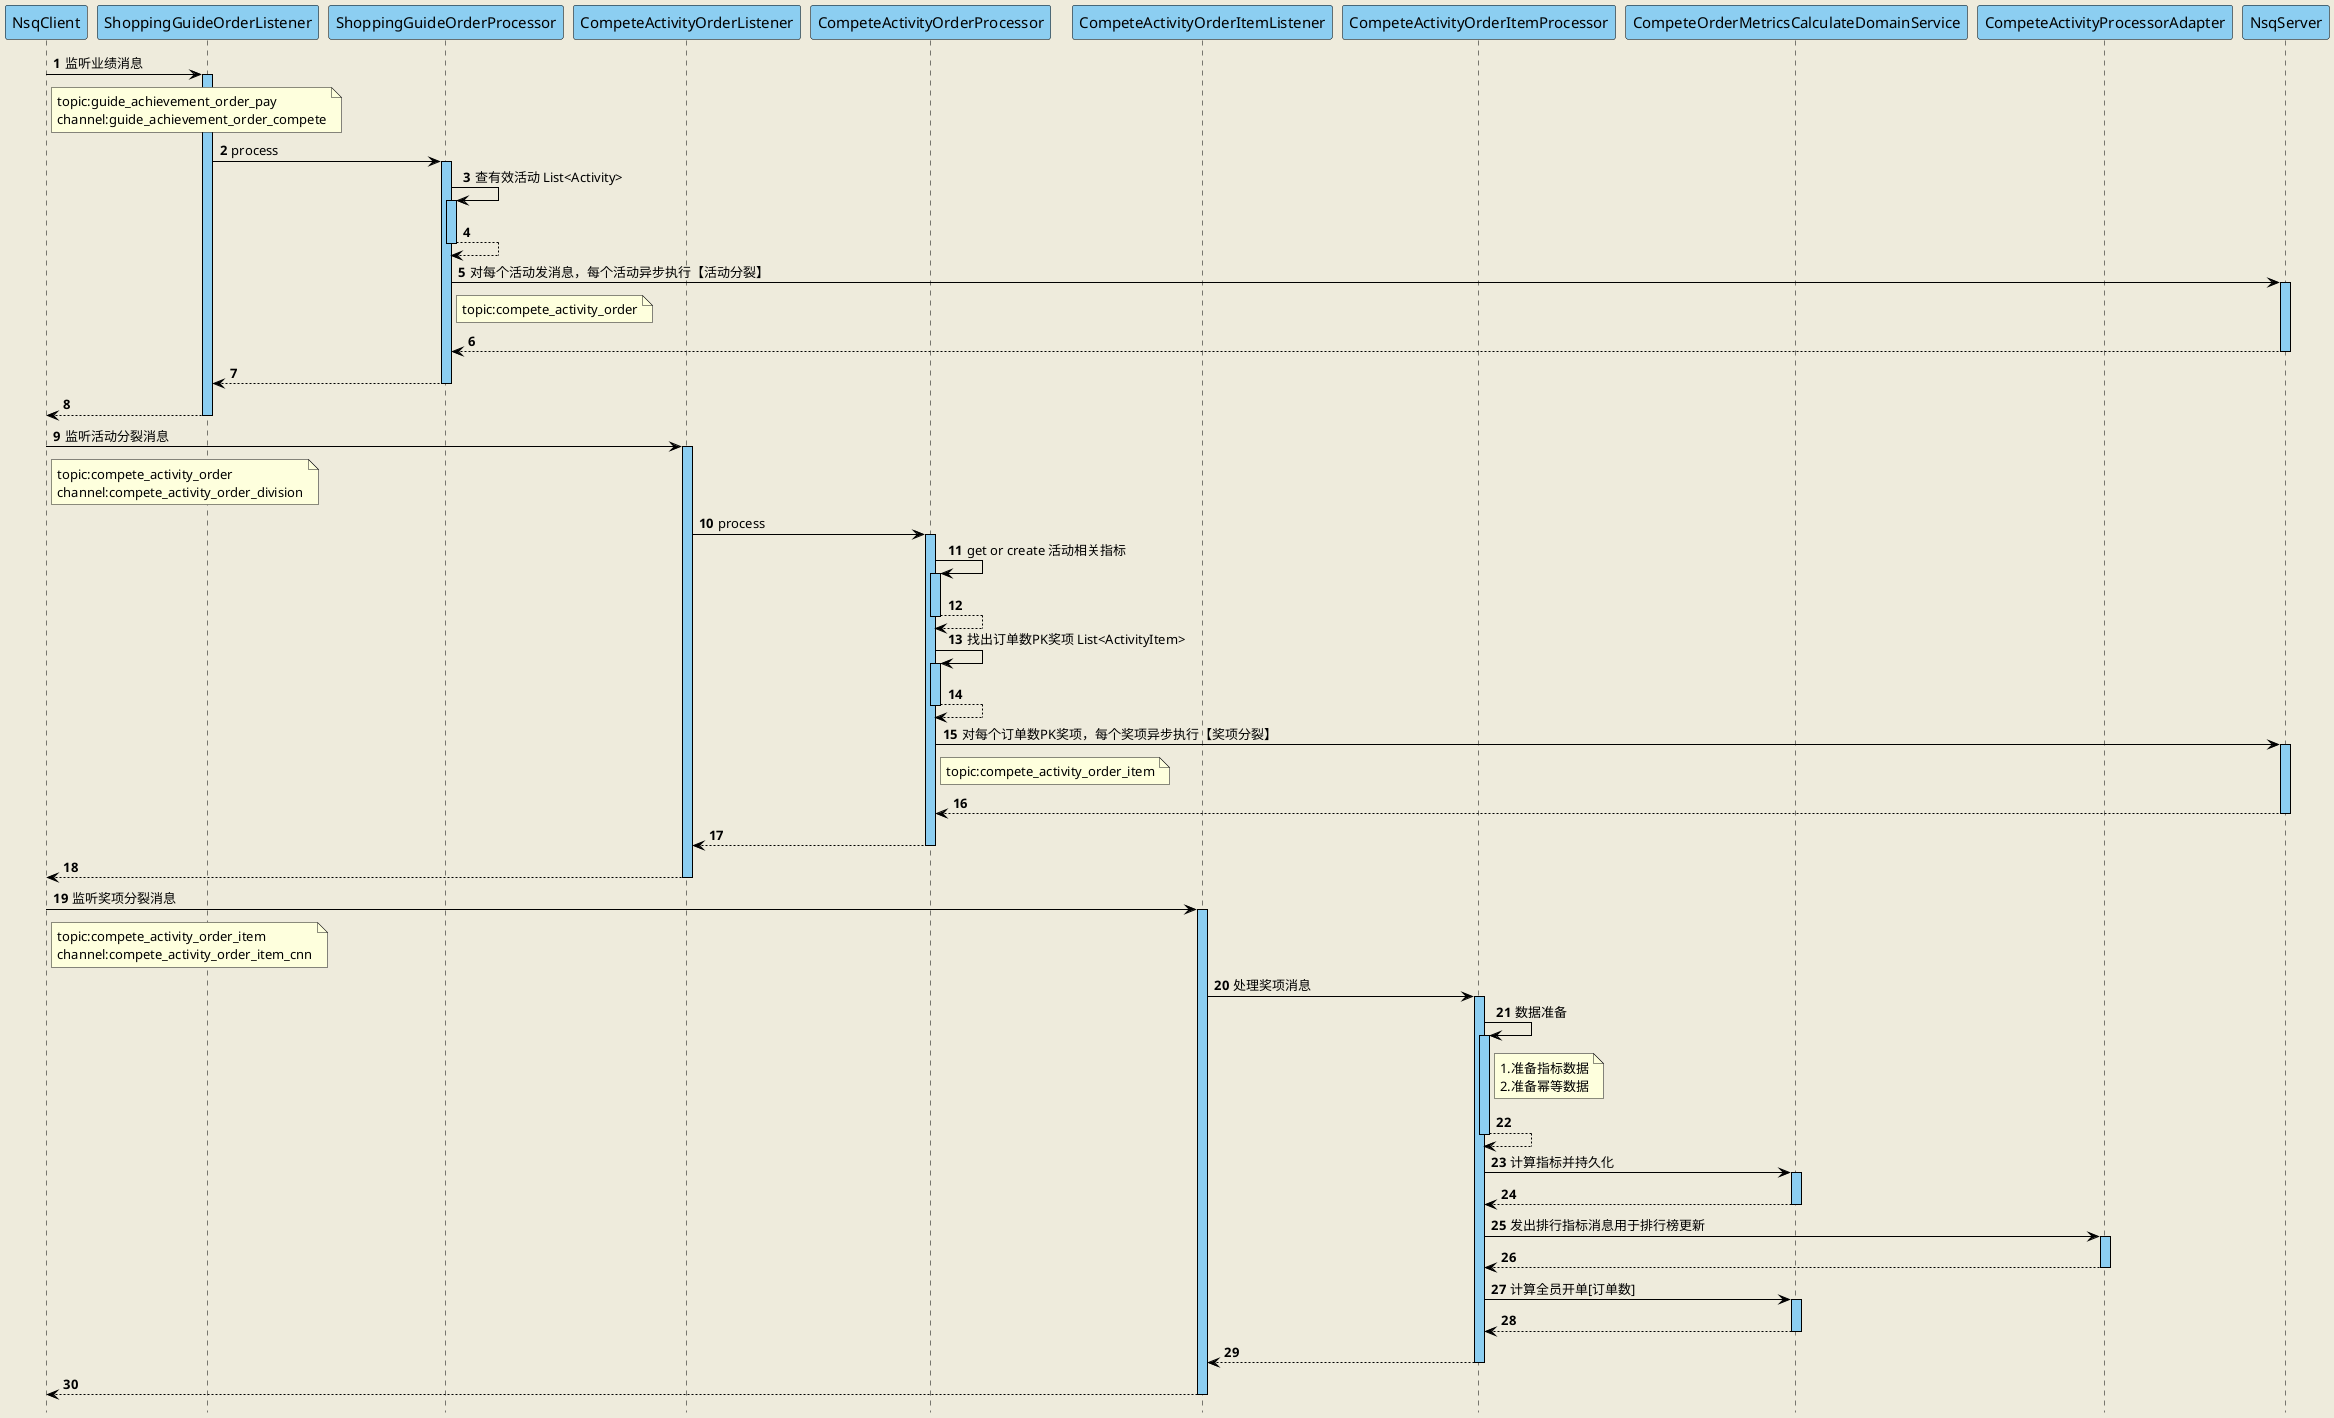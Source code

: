 @startuml
'https://plantuml.com/sequence-diagram
hide footbox
skinparam backgroundColor #EEEBDC
autoActivate on
autonumber

skinparam sequence {
ArrowColor black
ActorBorderColor black
LifeLineBorderColor black
LifeLineBackgroundColor #8CCEF1

ParticipantBorderColor black
ParticipantBackgroundColor #8CCEF1
'ParticipantFontName Impact
ParticipantFontSize 15
ParticipantFontColor black

ActorBackgroundColor #8CCEF1
ActorFontColor black
ActorFontSize 15
ActorFontName Aapex
}


Participant NsqClient as client
Participant ShoppingGuideOrderListener as ShoppingGuideOrderListener
Participant ShoppingGuideOrderProcessor as ShoppingGuideOrderProcessor
Participant CompeteActivityOrderListener as CompeteActivityOrderListener
Participant CompeteActivityOrderProcessor as CompeteActivityOrderProcessor
Participant CompeteActivityOrderItemListener as CompeteActivityOrderItemListener
Participant CompeteActivityOrderItemProcessor as CompeteActivityOrderItemProcessor
Participant CompeteOrderMetricsCalculateDomainService as CompeteOrderMetricsCalculateDomainService
Participant CompeteActivityProcessorAdapter as CompeteActivityProcessorAdapter

Participant NsqServer as NsqServer

client -> ShoppingGuideOrderListener : 监听业绩消息
note right client
    topic:guide_achievement_order_pay
    channel:guide_achievement_order_compete
end note
ShoppingGuideOrderListener -> ShoppingGuideOrderProcessor : process
ShoppingGuideOrderProcessor -> ShoppingGuideOrderProcessor : 查有效活动 List<Activity>
return
ShoppingGuideOrderProcessor -> NsqServer : 对每个活动发消息，每个活动异步执行【活动分裂】
note right ShoppingGuideOrderProcessor
    topic:compete_activity_order
end note
return
return
return

client -> CompeteActivityOrderListener : 监听活动分裂消息
note right client
    topic:compete_activity_order
    channel:compete_activity_order_division
end note
CompeteActivityOrderListener -> CompeteActivityOrderProcessor : process
CompeteActivityOrderProcessor -> CompeteActivityOrderProcessor : get or create 活动相关指标
return

CompeteActivityOrderProcessor -> CompeteActivityOrderProcessor : 找出订单数PK奖项 List<ActivityItem>
return

CompeteActivityOrderProcessor -> NsqServer : 对每个订单数PK奖项，每个奖项异步执行【奖项分裂】
note right CompeteActivityOrderProcessor
    topic:compete_activity_order_item
end note
return
return
return

client -> CompeteActivityOrderItemListener : 监听奖项分裂消息
note right client
    topic:compete_activity_order_item
    channel:compete_activity_order_item_cnn
end note

CompeteActivityOrderItemListener -> CompeteActivityOrderItemProcessor : 处理奖项消息
CompeteActivityOrderItemProcessor -> CompeteActivityOrderItemProcessor : 数据准备
note right CompeteActivityOrderItemProcessor
    1.准备指标数据
    2.准备幂等数据
end note
return
CompeteActivityOrderItemProcessor -> CompeteOrderMetricsCalculateDomainService : 计算指标并持久化
return
CompeteActivityOrderItemProcessor -> CompeteActivityProcessorAdapter : 发出排行指标消息用于排行榜更新
return
CompeteActivityOrderItemProcessor -> CompeteOrderMetricsCalculateDomainService : 计算全员开单[订单数]
return

return
return



@enduml